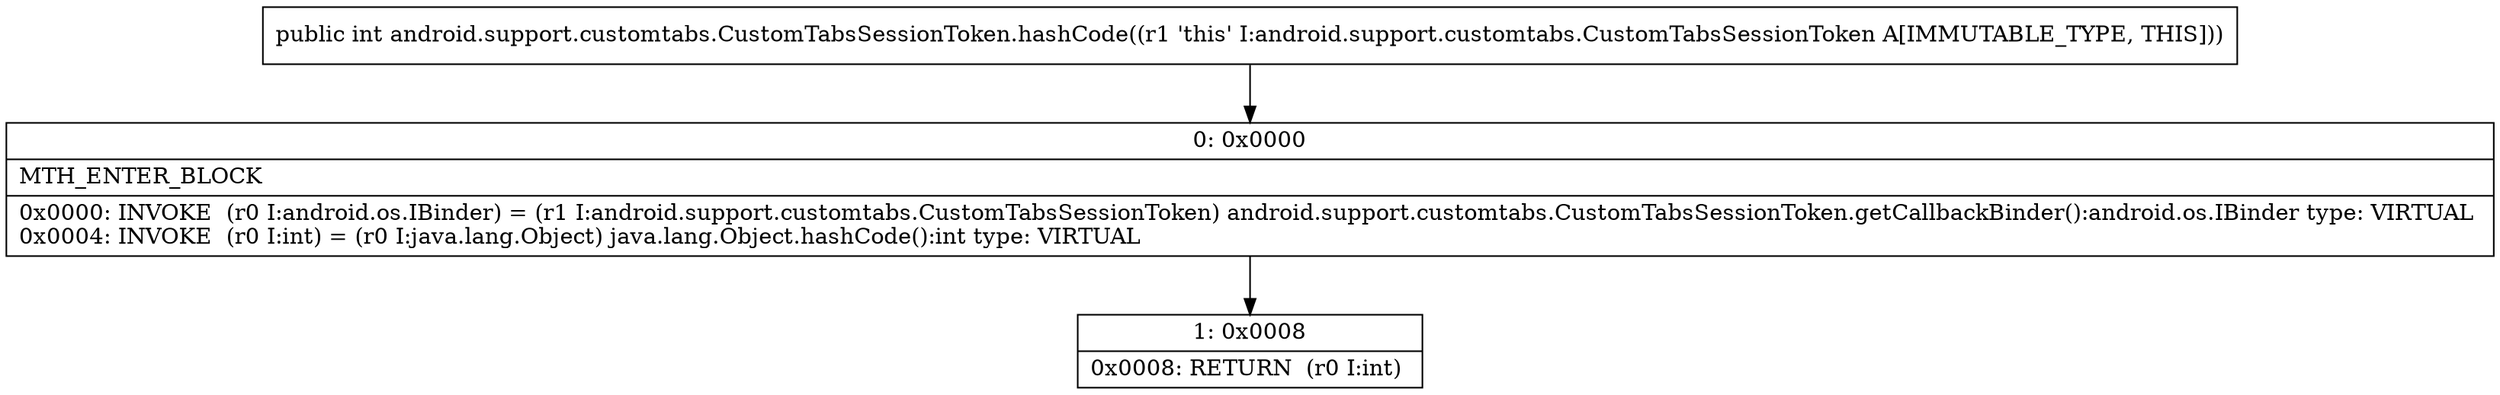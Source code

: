 digraph "CFG forandroid.support.customtabs.CustomTabsSessionToken.hashCode()I" {
Node_0 [shape=record,label="{0\:\ 0x0000|MTH_ENTER_BLOCK\l|0x0000: INVOKE  (r0 I:android.os.IBinder) = (r1 I:android.support.customtabs.CustomTabsSessionToken) android.support.customtabs.CustomTabsSessionToken.getCallbackBinder():android.os.IBinder type: VIRTUAL \l0x0004: INVOKE  (r0 I:int) = (r0 I:java.lang.Object) java.lang.Object.hashCode():int type: VIRTUAL \l}"];
Node_1 [shape=record,label="{1\:\ 0x0008|0x0008: RETURN  (r0 I:int) \l}"];
MethodNode[shape=record,label="{public int android.support.customtabs.CustomTabsSessionToken.hashCode((r1 'this' I:android.support.customtabs.CustomTabsSessionToken A[IMMUTABLE_TYPE, THIS])) }"];
MethodNode -> Node_0;
Node_0 -> Node_1;
}

